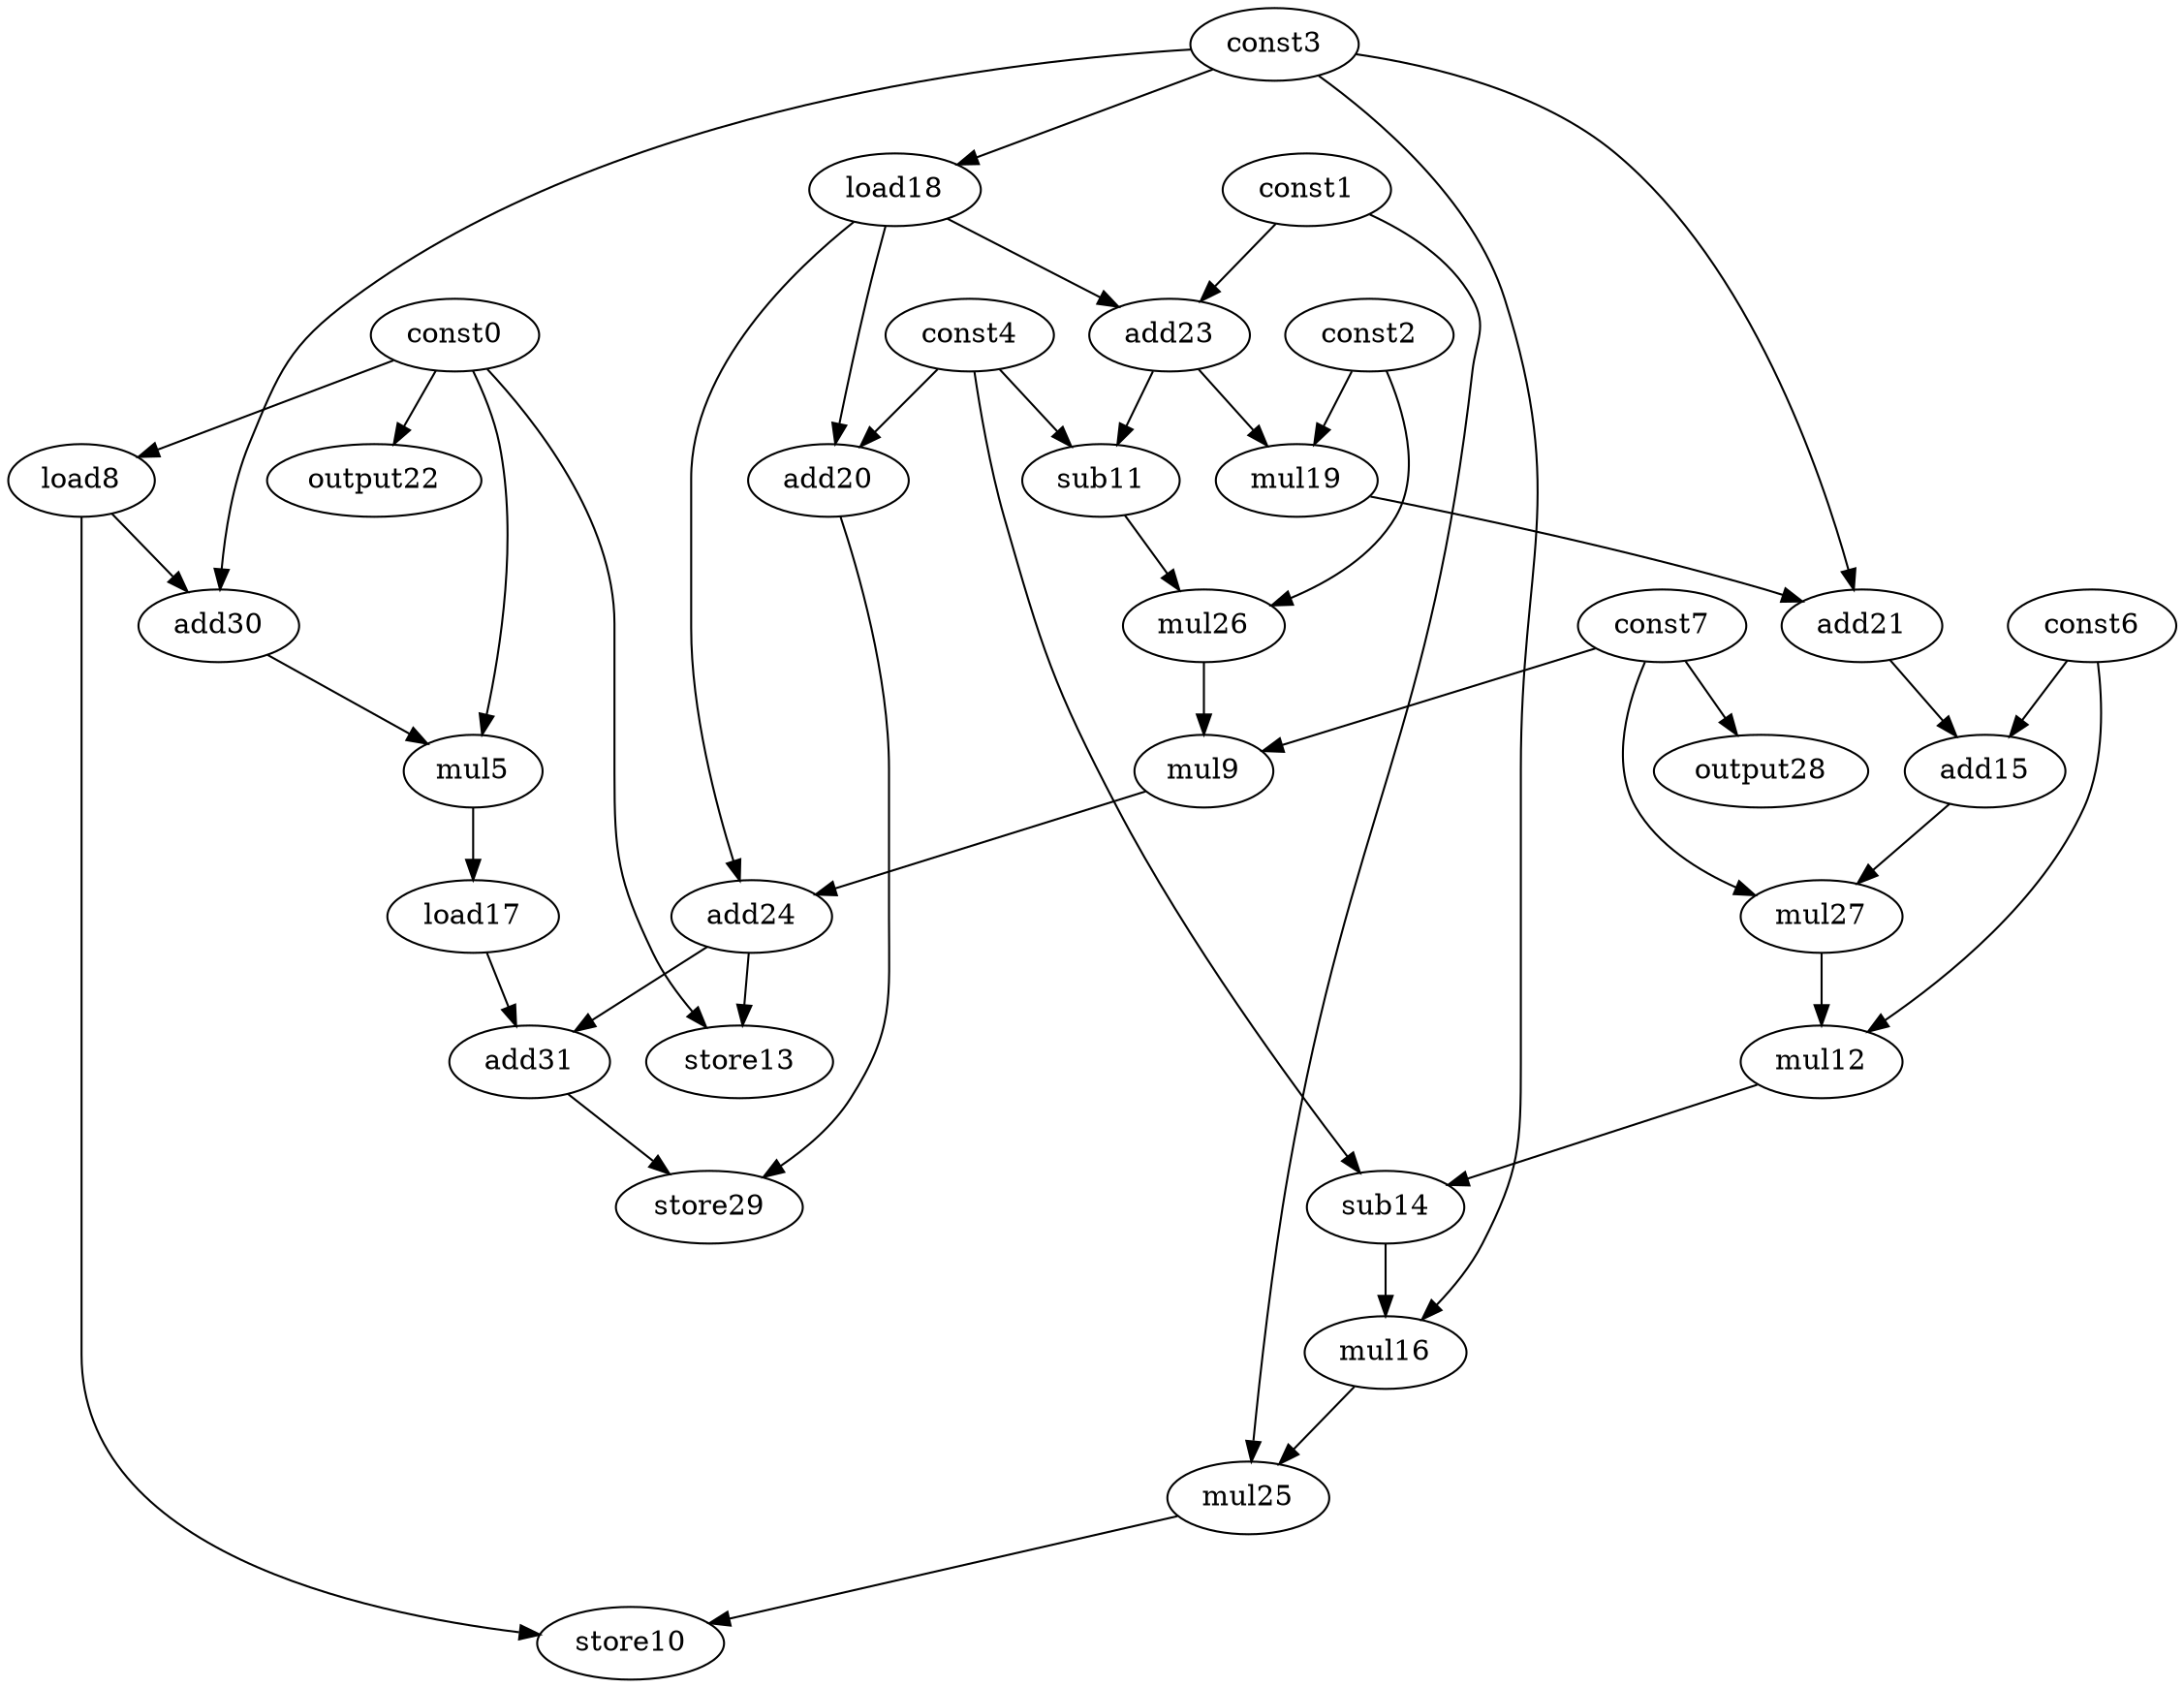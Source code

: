digraph G { 
const0[opcode=const]; 
const1[opcode=const]; 
const2[opcode=const]; 
const3[opcode=const]; 
const4[opcode=const]; 
mul5[opcode=mul]; 
const6[opcode=const]; 
const7[opcode=const]; 
load8[opcode=load]; 
mul9[opcode=mul]; 
store10[opcode=store]; 
sub11[opcode=sub]; 
mul12[opcode=mul]; 
store13[opcode=store]; 
sub14[opcode=sub]; 
add15[opcode=add]; 
mul16[opcode=mul]; 
load17[opcode=load]; 
load18[opcode=load]; 
mul19[opcode=mul]; 
add20[opcode=add]; 
add21[opcode=add]; 
output22[opcode=output]; 
add23[opcode=add]; 
add24[opcode=add]; 
mul25[opcode=mul]; 
mul26[opcode=mul]; 
mul27[opcode=mul]; 
output28[opcode=output]; 
store29[opcode=store]; 
add30[opcode=add]; 
add31[opcode=add]; 
const0->load8[operand=0];
const3->load18[operand=0];
const0->output22[operand=0];
const7->output28[operand=0];
load18->add20[operand=0];
const4->add20[operand=1];
const1->add23[operand=0];
load18->add23[operand=1];
load8->add30[operand=0];
const3->add30[operand=1];
const0->mul5[operand=0];
add30->mul5[operand=1];
const4->sub11[operand=0];
add23->sub11[operand=1];
const2->mul19[operand=0];
add23->mul19[operand=1];
mul5->load17[operand=0];
mul19->add21[operand=0];
const3->add21[operand=1];
const2->mul26[operand=0];
sub11->mul26[operand=1];
mul26->mul9[operand=0];
const7->mul9[operand=1];
add21->add15[operand=0];
const6->add15[operand=1];
mul9->add24[operand=0];
load18->add24[operand=1];
const7->mul27[operand=0];
add15->mul27[operand=1];
mul27->mul12[operand=0];
const6->mul12[operand=1];
const0->store13[operand=0];
add24->store13[operand=1];
add24->add31[operand=0];
load17->add31[operand=1];
mul12->sub14[operand=0];
const4->sub14[operand=1];
add20->store29[operand=0];
add31->store29[operand=1];
const3->mul16[operand=0];
sub14->mul16[operand=1];
mul16->mul25[operand=0];
const1->mul25[operand=1];
load8->store10[operand=0];
mul25->store10[operand=1];
}
